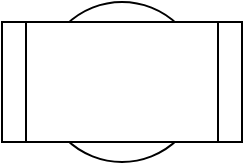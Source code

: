 <mxfile version="23.1.5" type="device" pages="2">
  <diagram name="第 1 页" id="tg1YZQDsgRulG0BHb0Yn">
    <mxGraphModel dx="757" dy="1118" grid="1" gridSize="10" guides="1" tooltips="1" connect="1" arrows="1" fold="1" page="1" pageScale="1" pageWidth="827" pageHeight="1169" math="0" shadow="0">
      <root>
        <mxCell id="0" />
        <mxCell id="1" parent="0" />
        <mxCell id="JVEjHHltfcj-CaZqI-qP-1" value="" style="rounded=0;whiteSpace=wrap;html=1;" vertex="1" parent="1">
          <mxGeometry x="350" y="540" width="120" height="60" as="geometry" />
        </mxCell>
        <mxCell id="JVEjHHltfcj-CaZqI-qP-2" value="" style="ellipse;whiteSpace=wrap;html=1;aspect=fixed;" vertex="1" parent="1">
          <mxGeometry x="370" y="530" width="80" height="80" as="geometry" />
        </mxCell>
        <mxCell id="JVEjHHltfcj-CaZqI-qP-3" value="" style="shape=process;whiteSpace=wrap;html=1;backgroundOutline=1;" vertex="1" parent="1">
          <mxGeometry x="350" y="540" width="120" height="60" as="geometry" />
        </mxCell>
      </root>
    </mxGraphModel>
  </diagram>
  <diagram id="PaNG3GYrMcElOKnemeJ4" name="第 2 页">
    <mxGraphModel dx="757" dy="1118" grid="1" gridSize="10" guides="1" tooltips="1" connect="1" arrows="1" fold="1" page="1" pageScale="1" pageWidth="827" pageHeight="1169" math="0" shadow="0">
      <root>
        <mxCell id="0" />
        <mxCell id="1" parent="0" />
        <mxCell id="hGIrm4TIXYVBj2cRzbAO-1" value="" style="ellipse;whiteSpace=wrap;html=1;" vertex="1" parent="1">
          <mxGeometry x="330" y="530" width="120" height="80" as="geometry" />
        </mxCell>
        <mxCell id="hGIrm4TIXYVBj2cRzbAO-2" value="" style="shape=parallelogram;perimeter=parallelogramPerimeter;whiteSpace=wrap;html=1;fixedSize=1;" vertex="1" parent="1">
          <mxGeometry x="330" y="540" width="120" height="60" as="geometry" />
        </mxCell>
        <mxCell id="hGIrm4TIXYVBj2cRzbAO-3" value="" style="shape=parallelogram;perimeter=parallelogramPerimeter;whiteSpace=wrap;html=1;fixedSize=1;" vertex="1" parent="1">
          <mxGeometry x="330" y="540" width="120" height="60" as="geometry" />
        </mxCell>
        <mxCell id="hGIrm4TIXYVBj2cRzbAO-4" value="" style="shape=tape;whiteSpace=wrap;html=1;" vertex="1" parent="1">
          <mxGeometry x="330" y="520" width="120" height="100" as="geometry" />
        </mxCell>
      </root>
    </mxGraphModel>
  </diagram>
</mxfile>
